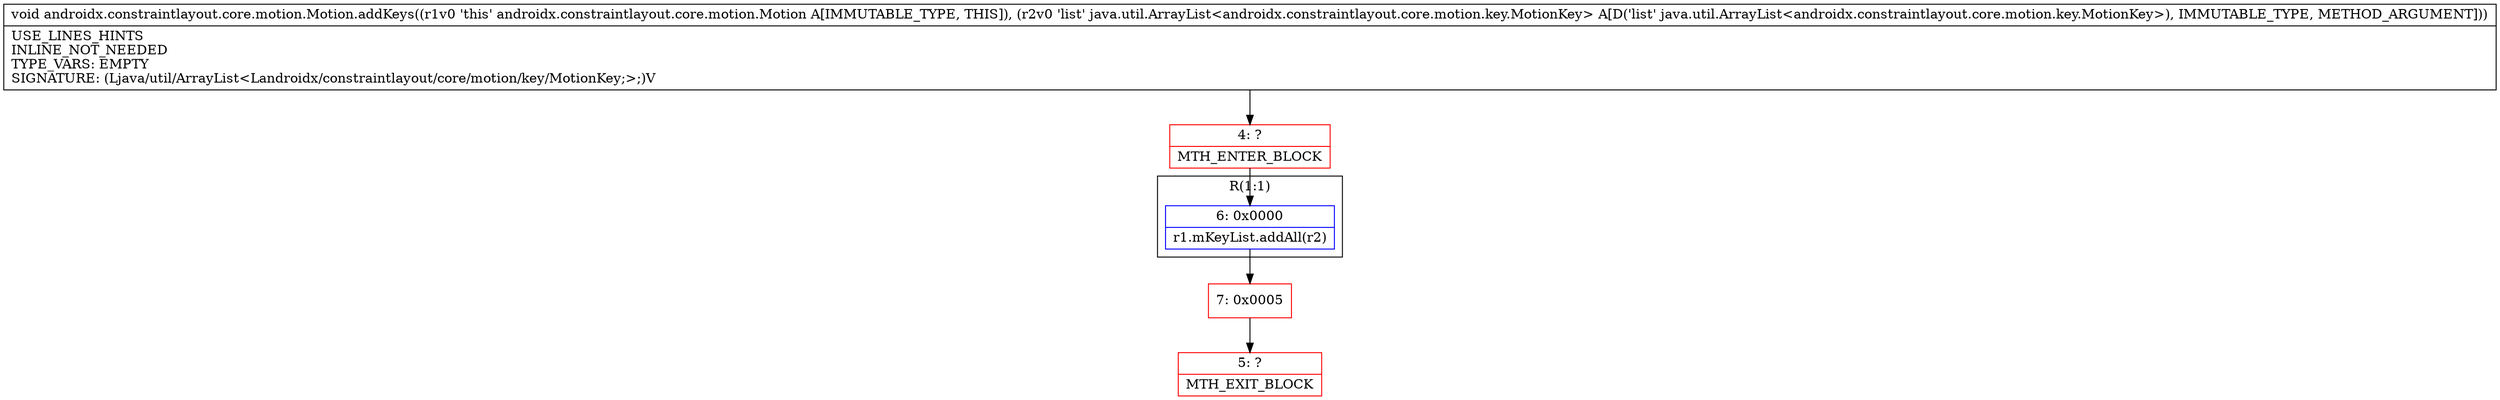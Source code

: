 digraph "CFG forandroidx.constraintlayout.core.motion.Motion.addKeys(Ljava\/util\/ArrayList;)V" {
subgraph cluster_Region_1239628047 {
label = "R(1:1)";
node [shape=record,color=blue];
Node_6 [shape=record,label="{6\:\ 0x0000|r1.mKeyList.addAll(r2)\l}"];
}
Node_4 [shape=record,color=red,label="{4\:\ ?|MTH_ENTER_BLOCK\l}"];
Node_7 [shape=record,color=red,label="{7\:\ 0x0005}"];
Node_5 [shape=record,color=red,label="{5\:\ ?|MTH_EXIT_BLOCK\l}"];
MethodNode[shape=record,label="{void androidx.constraintlayout.core.motion.Motion.addKeys((r1v0 'this' androidx.constraintlayout.core.motion.Motion A[IMMUTABLE_TYPE, THIS]), (r2v0 'list' java.util.ArrayList\<androidx.constraintlayout.core.motion.key.MotionKey\> A[D('list' java.util.ArrayList\<androidx.constraintlayout.core.motion.key.MotionKey\>), IMMUTABLE_TYPE, METHOD_ARGUMENT]))  | USE_LINES_HINTS\lINLINE_NOT_NEEDED\lTYPE_VARS: EMPTY\lSIGNATURE: (Ljava\/util\/ArrayList\<Landroidx\/constraintlayout\/core\/motion\/key\/MotionKey;\>;)V\l}"];
MethodNode -> Node_4;Node_6 -> Node_7;
Node_4 -> Node_6;
Node_7 -> Node_5;
}

